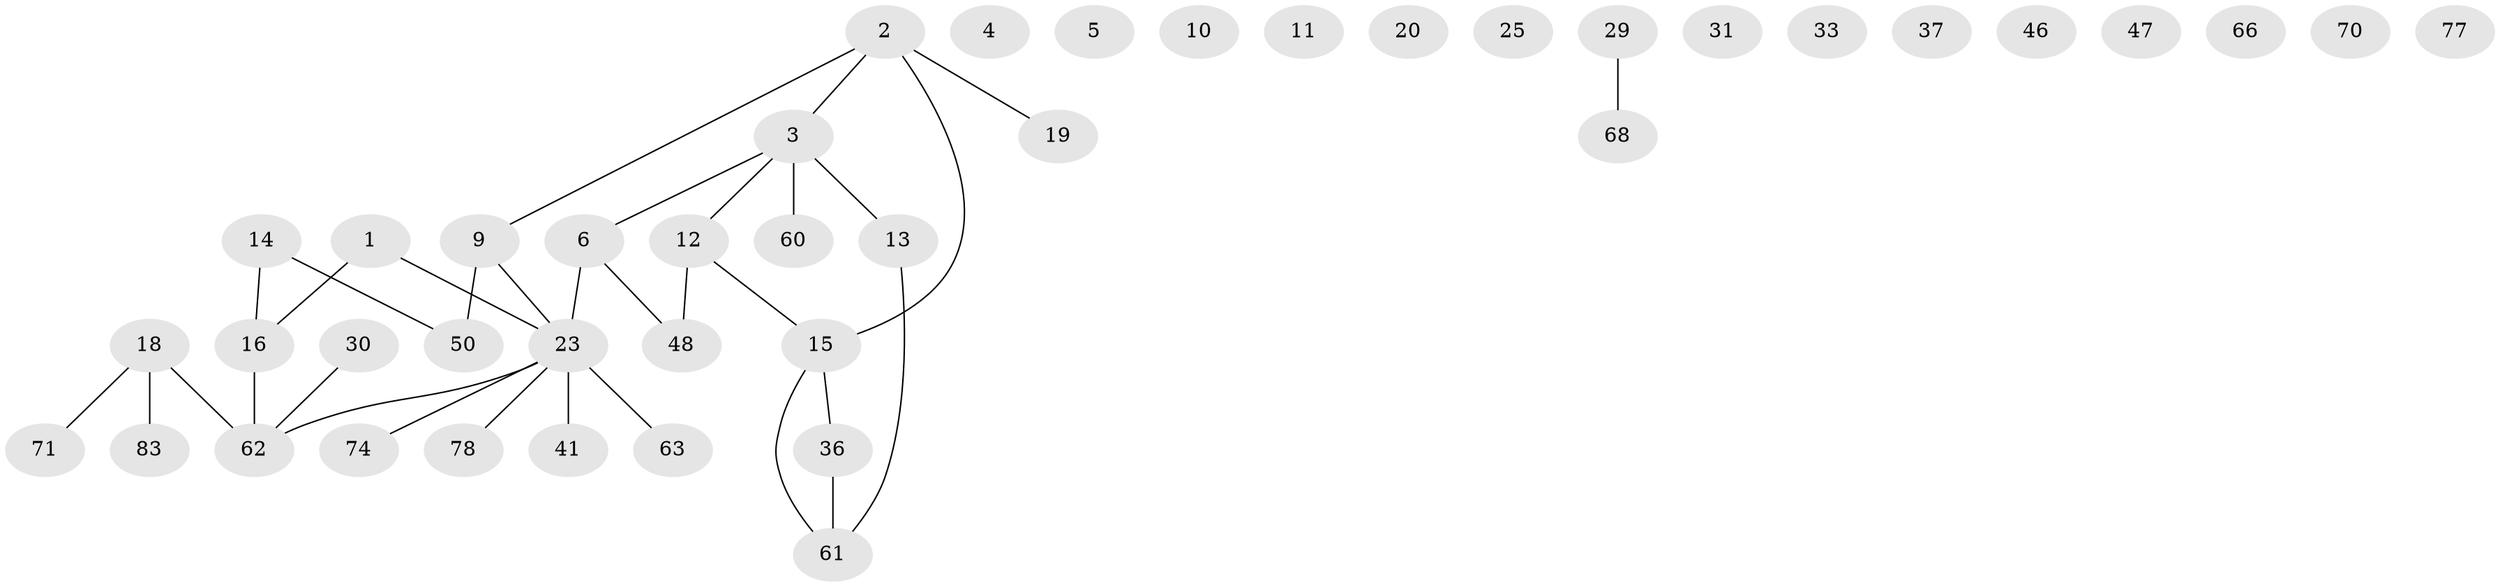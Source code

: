 // original degree distribution, {2: 0.2261904761904762, 3: 0.16666666666666666, 0: 0.14285714285714285, 1: 0.3333333333333333, 4: 0.10714285714285714, 5: 0.023809523809523808}
// Generated by graph-tools (version 1.1) at 2025/13/03/09/25 04:13:00]
// undirected, 42 vertices, 33 edges
graph export_dot {
graph [start="1"]
  node [color=gray90,style=filled];
  1 [super="+7+22"];
  2 [super="+32+8"];
  3 [super="+35+53+38"];
  4;
  5;
  6 [super="+52"];
  9 [super="+43"];
  10;
  11;
  12;
  13;
  14 [super="+84+28+27"];
  15 [super="+17+21"];
  16 [super="+34"];
  18 [super="+69"];
  19;
  20 [super="+24"];
  23 [super="+45+80+26"];
  25;
  29 [super="+39+59"];
  30 [super="+73"];
  31;
  33;
  36;
  37 [super="+44"];
  41 [super="+42"];
  46;
  47;
  48 [super="+76"];
  50 [super="+67"];
  60;
  61;
  62 [super="+79"];
  63;
  66;
  68 [super="+75"];
  70;
  71;
  74;
  77;
  78;
  83;
  1 -- 16;
  1 -- 23;
  2 -- 15;
  2 -- 19;
  2 -- 9;
  2 -- 3;
  3 -- 60;
  3 -- 12;
  3 -- 13;
  3 -- 6;
  6 -- 48;
  6 -- 23;
  9 -- 50;
  9 -- 23;
  12 -- 48;
  12 -- 15;
  13 -- 61;
  14 -- 50;
  14 -- 16;
  15 -- 61;
  15 -- 36;
  16 -- 62;
  18 -- 83;
  18 -- 71;
  18 -- 62;
  23 -- 62;
  23 -- 63;
  23 -- 74;
  23 -- 78;
  23 -- 41;
  29 -- 68;
  30 -- 62;
  36 -- 61;
}
